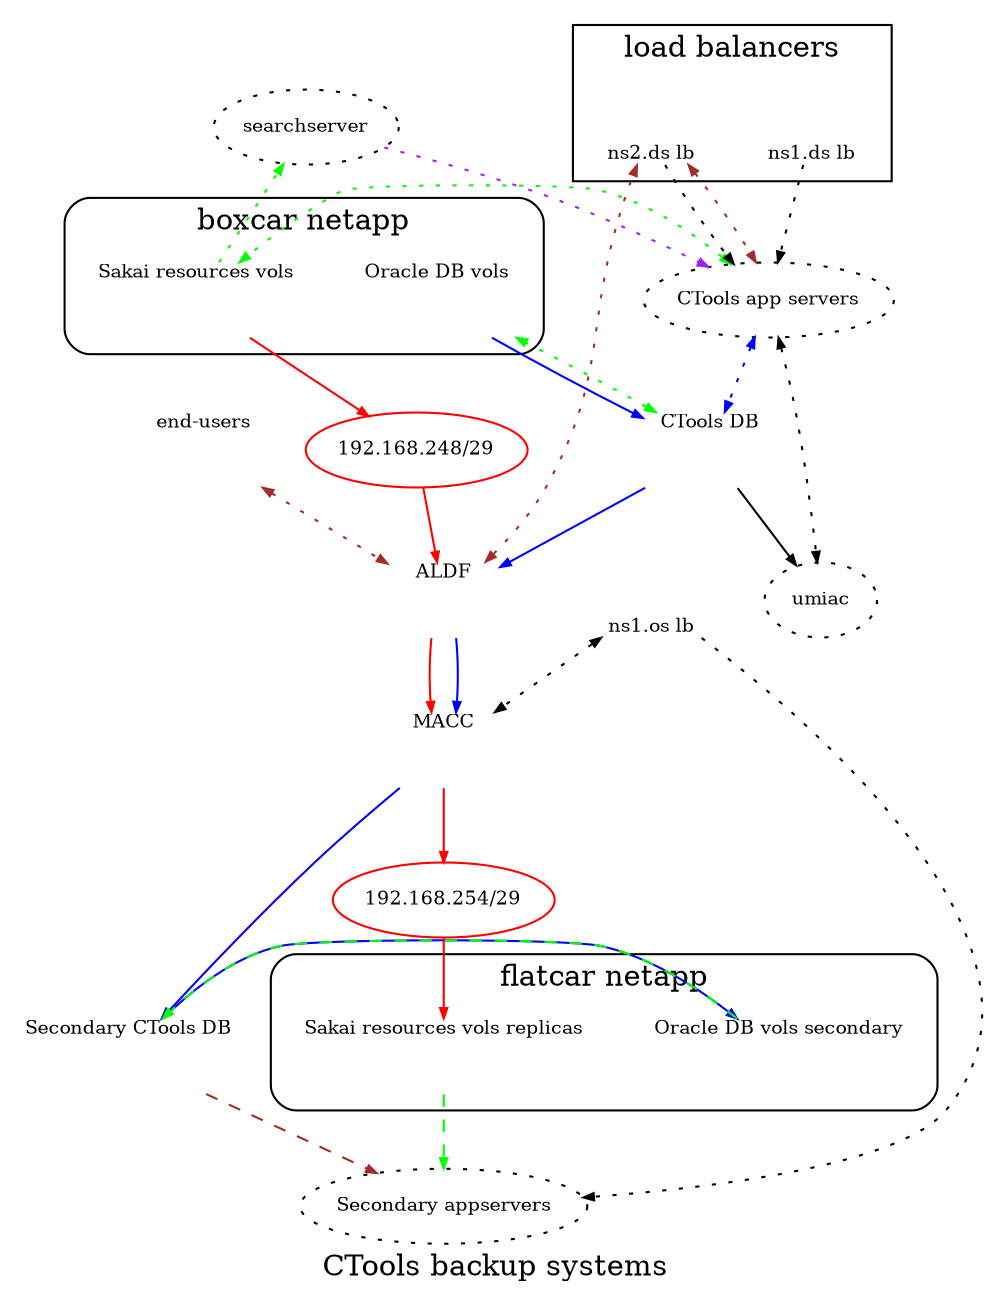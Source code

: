 digraph ctools
{
	overlap = false
#	rankdir = LR
#	ranksep = 1.0;
	ratio = "auto";
	compound="true";

	node [shape="oval", fontsize=9, style="dotted", labelloc="c"];
	edge [arrowsize=0.5, color=black];

	label="CTools backup systems";

	UMNet [label="ALDF", labelloc="t", style="rounded,dotted", penwidth="0", shape="point", shapefile="icons/router.png"]
	UMNetMacc [label="MACC", labelloc="t", style="rounded,dotted", penwidth="0", shape="point", shapefile="icons/router.png"]

	ctoolsdb [label="CTools DB", color="blue", style="solid", URL="http://ctstats.ds.itd.umich.edu/stats-bin/drraw.cgi?Mode=view;Dashboard=1178035455.23662", labelloc="t", penwidth="0", shapefile="icons/db.jpg"]
	appservers [label="CTools app servers", URL="http://ctstats.ds.itd.umich.edu/stats-bin/drraw.cgi?Mode=view;Dashboard=1194322225.25790"]

	secctoolsdb [label="Secondary CTools DB", color="blue", style="solid", labelloc="t", penwidth="0", shapefile="icons/db.jpg"]
	secappservers [label="Secondary appservers"]

	ns1 [label="ns1.ds lb", labelloc="b", shape="box", style="dotted", penwidth="0", shapefile="icons/gswanson_Citrix_Netscaler_1.png", URL="http://ctstats.ds.itd.umich.edu/stats-bin/drraw.cgi?Mode=view;Dashboard=1204922853.5498"]
	ns2 [label="ns2.ds lb", labelloc="b", shape="box", style="dotted", penwidth="0", shapefile="icons/gswanson_Citrix_Netscaler_1.png", URL="http://ctstats.ds.itd.umich.edu/stats-bin/drraw.cgi?Mode=view;Dashboard=1191545928.21917"]
	ns1os [label="ns1.os lb", labelloc="b", shape="box", style="dotted", penwidth="0", shapefile="icons/gswanson_Citrix_Netscaler_1.png", URL="http://ctstats.ds.itd.umich.edu/stats-bin/drraw.cgi?Mode=view;Dashboard=1204919004.3540"]

	ns1 -> appservers [style="dotted"]
	ns2 -> appservers [style="dotted"]

	subgraph cluster_lb {
		label="load balancers";
		rank="same";
		ns1; ns2;
	}

	searchserver -> appservers [color = "purple", style="dotted"]

	volctfs [label="Sakai resources vols", labelloc="t", color="red", shape="box", style="solid", penwidth="0", shapefile="icons/disk_subsystem.png"]
	volora [label="Oracle DB vols", labelloc="t", color="blue", shape="box", style="solid", penwidth="0", shapefile="icons/disk_subsystem.png"]

	flatcarvolctfs [label="Sakai resources vols replicas", labelloc="t", color="red", shape="box", style="solid", penwidth="0", shapefile="icons/disk_subsystem.png"]
	flatcarvolora [label="Oracle DB vols secondary", labelloc="t", color="blue", shape="box", style="solid", penwidth="0", shapefile="icons/disk_subsystem.png"]

	subgraph cluster_storage {
		label="boxcar netapp";
		URL="http://ctstats.ds.itd.umich.edu/stats-bin/drraw.cgi?Mode=view&Dashboard=1151462293.28892";
		rank = "same";
		style = "rounded";
		volctfs; volora;
	}

	subgraph cluster_macc_storage {
		label="flatcar netapp";
		URL="http://ctstats.os.itd.umich.edu/stats-bin/drraw.cgi?Mode=view;Dashboard=1233110962.16117";
		rank = "same";
		style = "rounded";
		flatcarvolctfs; flatcarvolora;
	}
	
  	appservers -> ctoolsdb [color = "blue", dir="both", style="dotted"]
	ctoolsdb -> volora [color = "green", dir="both", style="dotted"]
	appservers ->  volctfs [color = "green", dir="both", style="dotted"]
	volctfs -> searchserver [color = "green", style="dotted"]

	appservers -> umiac [dir="both", style="dotted"]
	ctoolsdb -> umiac  [style="dotted", style="solid"]

	"end-users" [penwidth="0", labelloc="t", shapefile="icons/cloud.png"];

	"end-users" -> UMNet -> ns2 -> appservers [color = "brown", dir="both", style="dotted"]

	repnet [label="192.168.248/29", style="solid", color="red"]
	reposnet [label="192.168.254/29", style="solid", color="red"]

	volctfs -> repnet -> UMNet -> UMNetMacc -> reposnet -> flatcarvolctfs [color="red", style="solid"]

	volora -> ctoolsdb -> UMNet -> UMNetMacc -> secctoolsdb -> flatcarvolora [color="blue"]

#	UMNet -> UMNetMacc [dir="both"]

	ns1os -> secappservers [style="dotted"]

	ns1os -> UMNetMacc [dir="both", style="dotted"]	

	subgraph aldf {
		label="aldf";
		UMNet; appservers; searchserver; ctoolsdb; repnet;
	}

	secctoolsdb -> secappservers [color="brown", style="dashed"]
	flatcarvolora -> secctoolsdb [color="green", style="dashed"]
	flatcarvolctfs -> secappservers [color="green", style="dashed"]

	subgraph macc {
		label="macc";
		UMNetMacc; secappservers; secctoolsdb; reposnet; ns1os;
	}
}
